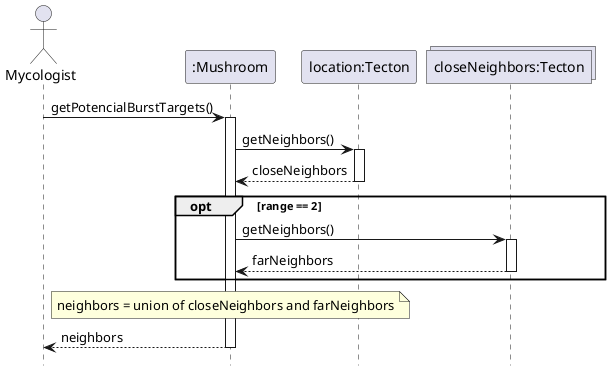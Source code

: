 @startuml Mushroom/get-target-tecton
hide footbox

actor Mycologist

participant ":Mushroom" as mushroom
participant "location:Tecton" as location
collections "closeNeighbors:Tecton" as neighbors

' TODO DOES IT KNOW THE MUSHROOM?
Mycologist -> mushroom : getPotencialBurstTargets()
activate mushroom

mushroom -> location : getNeighbors()
activate location

return closeNeighbors

opt range == 2
    mushroom -> neighbors : getNeighbors()
    activate neighbors
    return farNeighbors
end

note over mushroom: neighbors = union of closeNeighbors and farNeighbors
return neighbors

@enduml